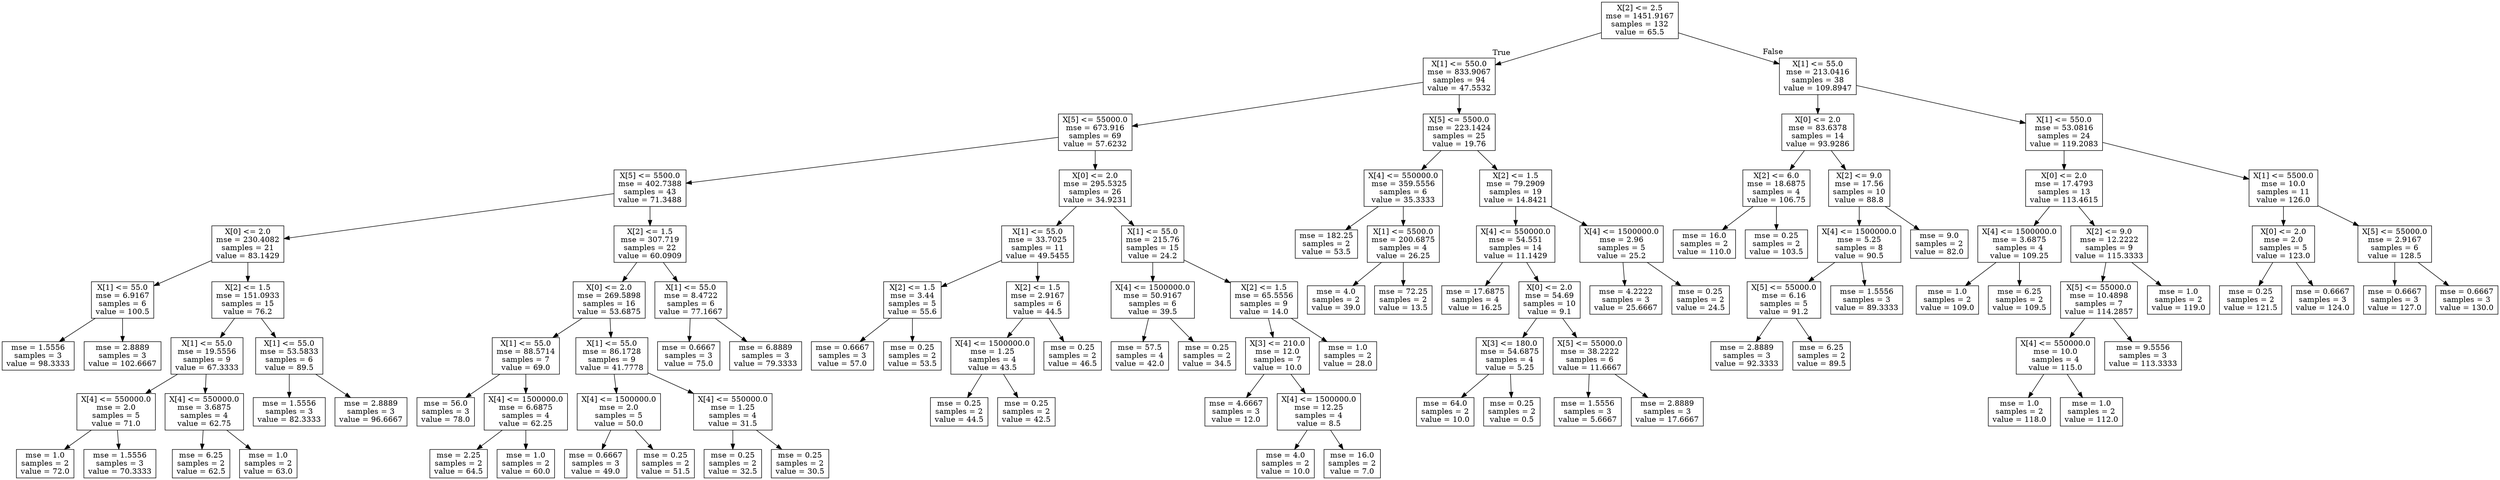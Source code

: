digraph Tree {
node [shape=box] ;
0 [label="X[2] <= 2.5\nmse = 1451.9167\nsamples = 132\nvalue = 65.5"] ;
1 [label="X[1] <= 550.0\nmse = 833.9067\nsamples = 94\nvalue = 47.5532"] ;
0 -> 1 [labeldistance=2.5, labelangle=45, headlabel="True"] ;
2 [label="X[5] <= 55000.0\nmse = 673.916\nsamples = 69\nvalue = 57.6232"] ;
1 -> 2 ;
3 [label="X[5] <= 5500.0\nmse = 402.7388\nsamples = 43\nvalue = 71.3488"] ;
2 -> 3 ;
4 [label="X[0] <= 2.0\nmse = 230.4082\nsamples = 21\nvalue = 83.1429"] ;
3 -> 4 ;
5 [label="X[1] <= 55.0\nmse = 6.9167\nsamples = 6\nvalue = 100.5"] ;
4 -> 5 ;
6 [label="mse = 1.5556\nsamples = 3\nvalue = 98.3333"] ;
5 -> 6 ;
7 [label="mse = 2.8889\nsamples = 3\nvalue = 102.6667"] ;
5 -> 7 ;
8 [label="X[2] <= 1.5\nmse = 151.0933\nsamples = 15\nvalue = 76.2"] ;
4 -> 8 ;
9 [label="X[1] <= 55.0\nmse = 19.5556\nsamples = 9\nvalue = 67.3333"] ;
8 -> 9 ;
10 [label="X[4] <= 550000.0\nmse = 2.0\nsamples = 5\nvalue = 71.0"] ;
9 -> 10 ;
11 [label="mse = 1.0\nsamples = 2\nvalue = 72.0"] ;
10 -> 11 ;
12 [label="mse = 1.5556\nsamples = 3\nvalue = 70.3333"] ;
10 -> 12 ;
13 [label="X[4] <= 550000.0\nmse = 3.6875\nsamples = 4\nvalue = 62.75"] ;
9 -> 13 ;
14 [label="mse = 6.25\nsamples = 2\nvalue = 62.5"] ;
13 -> 14 ;
15 [label="mse = 1.0\nsamples = 2\nvalue = 63.0"] ;
13 -> 15 ;
16 [label="X[1] <= 55.0\nmse = 53.5833\nsamples = 6\nvalue = 89.5"] ;
8 -> 16 ;
17 [label="mse = 1.5556\nsamples = 3\nvalue = 82.3333"] ;
16 -> 17 ;
18 [label="mse = 2.8889\nsamples = 3\nvalue = 96.6667"] ;
16 -> 18 ;
19 [label="X[2] <= 1.5\nmse = 307.719\nsamples = 22\nvalue = 60.0909"] ;
3 -> 19 ;
20 [label="X[0] <= 2.0\nmse = 269.5898\nsamples = 16\nvalue = 53.6875"] ;
19 -> 20 ;
21 [label="X[1] <= 55.0\nmse = 88.5714\nsamples = 7\nvalue = 69.0"] ;
20 -> 21 ;
22 [label="mse = 56.0\nsamples = 3\nvalue = 78.0"] ;
21 -> 22 ;
23 [label="X[4] <= 1500000.0\nmse = 6.6875\nsamples = 4\nvalue = 62.25"] ;
21 -> 23 ;
24 [label="mse = 2.25\nsamples = 2\nvalue = 64.5"] ;
23 -> 24 ;
25 [label="mse = 1.0\nsamples = 2\nvalue = 60.0"] ;
23 -> 25 ;
26 [label="X[1] <= 55.0\nmse = 86.1728\nsamples = 9\nvalue = 41.7778"] ;
20 -> 26 ;
27 [label="X[4] <= 1500000.0\nmse = 2.0\nsamples = 5\nvalue = 50.0"] ;
26 -> 27 ;
28 [label="mse = 0.6667\nsamples = 3\nvalue = 49.0"] ;
27 -> 28 ;
29 [label="mse = 0.25\nsamples = 2\nvalue = 51.5"] ;
27 -> 29 ;
30 [label="X[4] <= 550000.0\nmse = 1.25\nsamples = 4\nvalue = 31.5"] ;
26 -> 30 ;
31 [label="mse = 0.25\nsamples = 2\nvalue = 32.5"] ;
30 -> 31 ;
32 [label="mse = 0.25\nsamples = 2\nvalue = 30.5"] ;
30 -> 32 ;
33 [label="X[1] <= 55.0\nmse = 8.4722\nsamples = 6\nvalue = 77.1667"] ;
19 -> 33 ;
34 [label="mse = 0.6667\nsamples = 3\nvalue = 75.0"] ;
33 -> 34 ;
35 [label="mse = 6.8889\nsamples = 3\nvalue = 79.3333"] ;
33 -> 35 ;
36 [label="X[0] <= 2.0\nmse = 295.5325\nsamples = 26\nvalue = 34.9231"] ;
2 -> 36 ;
37 [label="X[1] <= 55.0\nmse = 33.7025\nsamples = 11\nvalue = 49.5455"] ;
36 -> 37 ;
38 [label="X[2] <= 1.5\nmse = 3.44\nsamples = 5\nvalue = 55.6"] ;
37 -> 38 ;
39 [label="mse = 0.6667\nsamples = 3\nvalue = 57.0"] ;
38 -> 39 ;
40 [label="mse = 0.25\nsamples = 2\nvalue = 53.5"] ;
38 -> 40 ;
41 [label="X[2] <= 1.5\nmse = 2.9167\nsamples = 6\nvalue = 44.5"] ;
37 -> 41 ;
42 [label="X[4] <= 1500000.0\nmse = 1.25\nsamples = 4\nvalue = 43.5"] ;
41 -> 42 ;
43 [label="mse = 0.25\nsamples = 2\nvalue = 44.5"] ;
42 -> 43 ;
44 [label="mse = 0.25\nsamples = 2\nvalue = 42.5"] ;
42 -> 44 ;
45 [label="mse = 0.25\nsamples = 2\nvalue = 46.5"] ;
41 -> 45 ;
46 [label="X[1] <= 55.0\nmse = 215.76\nsamples = 15\nvalue = 24.2"] ;
36 -> 46 ;
47 [label="X[4] <= 1500000.0\nmse = 50.9167\nsamples = 6\nvalue = 39.5"] ;
46 -> 47 ;
48 [label="mse = 57.5\nsamples = 4\nvalue = 42.0"] ;
47 -> 48 ;
49 [label="mse = 0.25\nsamples = 2\nvalue = 34.5"] ;
47 -> 49 ;
50 [label="X[2] <= 1.5\nmse = 65.5556\nsamples = 9\nvalue = 14.0"] ;
46 -> 50 ;
51 [label="X[3] <= 210.0\nmse = 12.0\nsamples = 7\nvalue = 10.0"] ;
50 -> 51 ;
52 [label="mse = 4.6667\nsamples = 3\nvalue = 12.0"] ;
51 -> 52 ;
53 [label="X[4] <= 1500000.0\nmse = 12.25\nsamples = 4\nvalue = 8.5"] ;
51 -> 53 ;
54 [label="mse = 4.0\nsamples = 2\nvalue = 10.0"] ;
53 -> 54 ;
55 [label="mse = 16.0\nsamples = 2\nvalue = 7.0"] ;
53 -> 55 ;
56 [label="mse = 1.0\nsamples = 2\nvalue = 28.0"] ;
50 -> 56 ;
57 [label="X[5] <= 5500.0\nmse = 223.1424\nsamples = 25\nvalue = 19.76"] ;
1 -> 57 ;
58 [label="X[4] <= 550000.0\nmse = 359.5556\nsamples = 6\nvalue = 35.3333"] ;
57 -> 58 ;
59 [label="mse = 182.25\nsamples = 2\nvalue = 53.5"] ;
58 -> 59 ;
60 [label="X[1] <= 5500.0\nmse = 200.6875\nsamples = 4\nvalue = 26.25"] ;
58 -> 60 ;
61 [label="mse = 4.0\nsamples = 2\nvalue = 39.0"] ;
60 -> 61 ;
62 [label="mse = 72.25\nsamples = 2\nvalue = 13.5"] ;
60 -> 62 ;
63 [label="X[2] <= 1.5\nmse = 79.2909\nsamples = 19\nvalue = 14.8421"] ;
57 -> 63 ;
64 [label="X[4] <= 550000.0\nmse = 54.551\nsamples = 14\nvalue = 11.1429"] ;
63 -> 64 ;
65 [label="mse = 17.6875\nsamples = 4\nvalue = 16.25"] ;
64 -> 65 ;
66 [label="X[0] <= 2.0\nmse = 54.69\nsamples = 10\nvalue = 9.1"] ;
64 -> 66 ;
67 [label="X[3] <= 180.0\nmse = 54.6875\nsamples = 4\nvalue = 5.25"] ;
66 -> 67 ;
68 [label="mse = 64.0\nsamples = 2\nvalue = 10.0"] ;
67 -> 68 ;
69 [label="mse = 0.25\nsamples = 2\nvalue = 0.5"] ;
67 -> 69 ;
70 [label="X[5] <= 55000.0\nmse = 38.2222\nsamples = 6\nvalue = 11.6667"] ;
66 -> 70 ;
71 [label="mse = 1.5556\nsamples = 3\nvalue = 5.6667"] ;
70 -> 71 ;
72 [label="mse = 2.8889\nsamples = 3\nvalue = 17.6667"] ;
70 -> 72 ;
73 [label="X[4] <= 1500000.0\nmse = 2.96\nsamples = 5\nvalue = 25.2"] ;
63 -> 73 ;
74 [label="mse = 4.2222\nsamples = 3\nvalue = 25.6667"] ;
73 -> 74 ;
75 [label="mse = 0.25\nsamples = 2\nvalue = 24.5"] ;
73 -> 75 ;
76 [label="X[1] <= 55.0\nmse = 213.0416\nsamples = 38\nvalue = 109.8947"] ;
0 -> 76 [labeldistance=2.5, labelangle=-45, headlabel="False"] ;
77 [label="X[0] <= 2.0\nmse = 83.6378\nsamples = 14\nvalue = 93.9286"] ;
76 -> 77 ;
78 [label="X[2] <= 6.0\nmse = 18.6875\nsamples = 4\nvalue = 106.75"] ;
77 -> 78 ;
79 [label="mse = 16.0\nsamples = 2\nvalue = 110.0"] ;
78 -> 79 ;
80 [label="mse = 0.25\nsamples = 2\nvalue = 103.5"] ;
78 -> 80 ;
81 [label="X[2] <= 9.0\nmse = 17.56\nsamples = 10\nvalue = 88.8"] ;
77 -> 81 ;
82 [label="X[4] <= 1500000.0\nmse = 5.25\nsamples = 8\nvalue = 90.5"] ;
81 -> 82 ;
83 [label="X[5] <= 55000.0\nmse = 6.16\nsamples = 5\nvalue = 91.2"] ;
82 -> 83 ;
84 [label="mse = 2.8889\nsamples = 3\nvalue = 92.3333"] ;
83 -> 84 ;
85 [label="mse = 6.25\nsamples = 2\nvalue = 89.5"] ;
83 -> 85 ;
86 [label="mse = 1.5556\nsamples = 3\nvalue = 89.3333"] ;
82 -> 86 ;
87 [label="mse = 9.0\nsamples = 2\nvalue = 82.0"] ;
81 -> 87 ;
88 [label="X[1] <= 550.0\nmse = 53.0816\nsamples = 24\nvalue = 119.2083"] ;
76 -> 88 ;
89 [label="X[0] <= 2.0\nmse = 17.4793\nsamples = 13\nvalue = 113.4615"] ;
88 -> 89 ;
90 [label="X[4] <= 1500000.0\nmse = 3.6875\nsamples = 4\nvalue = 109.25"] ;
89 -> 90 ;
91 [label="mse = 1.0\nsamples = 2\nvalue = 109.0"] ;
90 -> 91 ;
92 [label="mse = 6.25\nsamples = 2\nvalue = 109.5"] ;
90 -> 92 ;
93 [label="X[2] <= 9.0\nmse = 12.2222\nsamples = 9\nvalue = 115.3333"] ;
89 -> 93 ;
94 [label="X[5] <= 55000.0\nmse = 10.4898\nsamples = 7\nvalue = 114.2857"] ;
93 -> 94 ;
95 [label="X[4] <= 550000.0\nmse = 10.0\nsamples = 4\nvalue = 115.0"] ;
94 -> 95 ;
96 [label="mse = 1.0\nsamples = 2\nvalue = 118.0"] ;
95 -> 96 ;
97 [label="mse = 1.0\nsamples = 2\nvalue = 112.0"] ;
95 -> 97 ;
98 [label="mse = 9.5556\nsamples = 3\nvalue = 113.3333"] ;
94 -> 98 ;
99 [label="mse = 1.0\nsamples = 2\nvalue = 119.0"] ;
93 -> 99 ;
100 [label="X[1] <= 5500.0\nmse = 10.0\nsamples = 11\nvalue = 126.0"] ;
88 -> 100 ;
101 [label="X[0] <= 2.0\nmse = 2.0\nsamples = 5\nvalue = 123.0"] ;
100 -> 101 ;
102 [label="mse = 0.25\nsamples = 2\nvalue = 121.5"] ;
101 -> 102 ;
103 [label="mse = 0.6667\nsamples = 3\nvalue = 124.0"] ;
101 -> 103 ;
104 [label="X[5] <= 55000.0\nmse = 2.9167\nsamples = 6\nvalue = 128.5"] ;
100 -> 104 ;
105 [label="mse = 0.6667\nsamples = 3\nvalue = 127.0"] ;
104 -> 105 ;
106 [label="mse = 0.6667\nsamples = 3\nvalue = 130.0"] ;
104 -> 106 ;
}